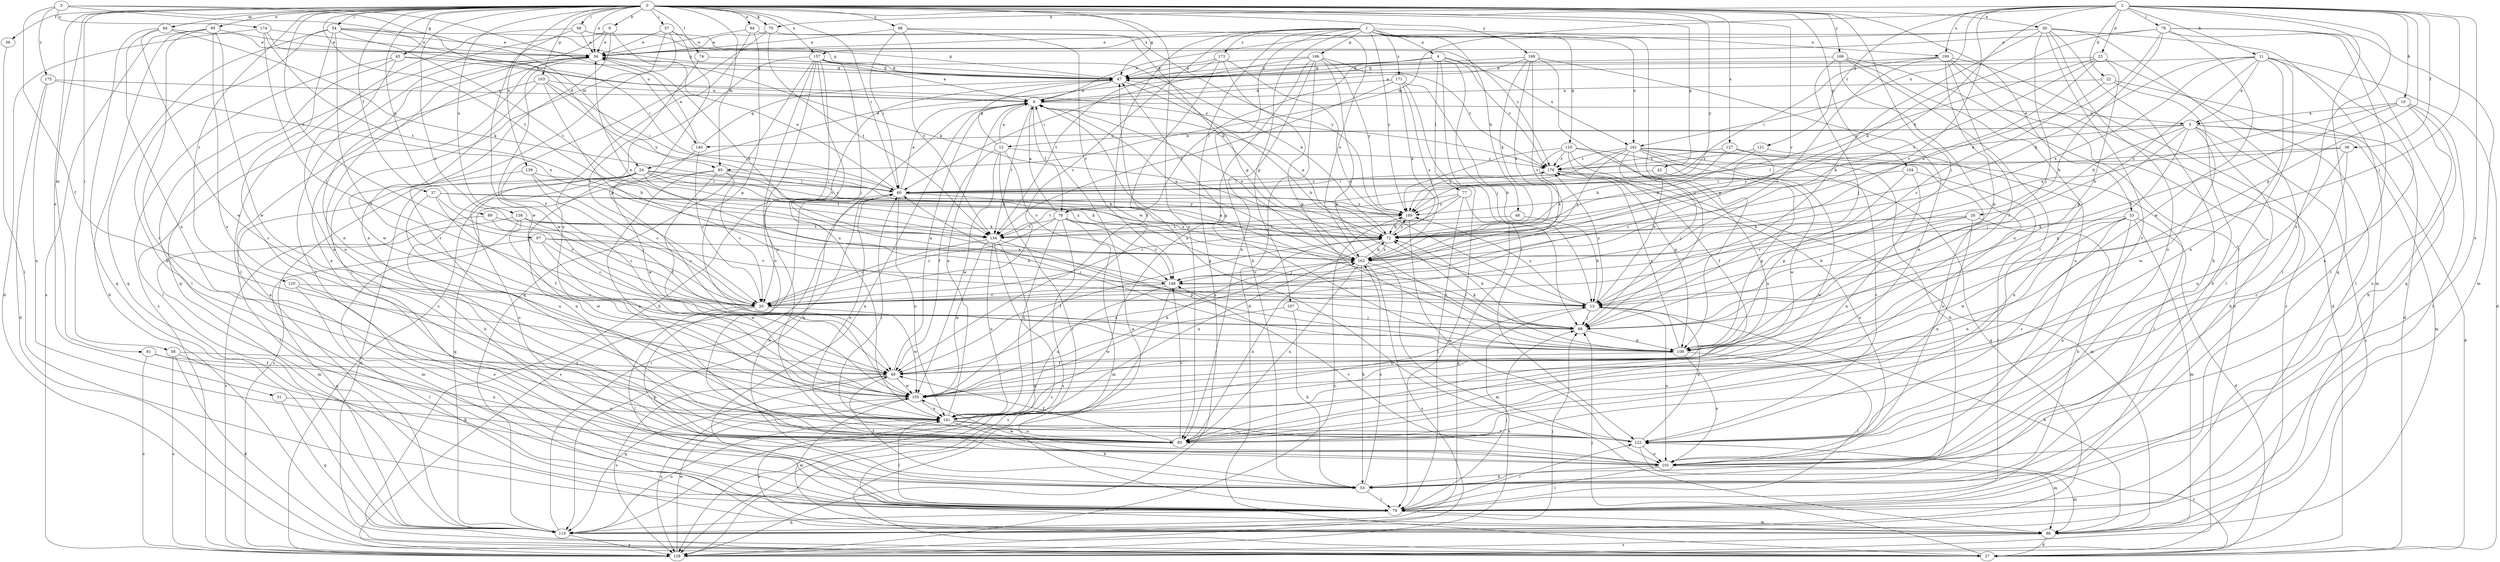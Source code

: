 strict digraph  {
0;
1;
2;
3;
4;
5;
6;
9;
10;
11;
12;
13;
20;
22;
23;
24;
26;
27;
30;
31;
33;
34;
36;
37;
38;
40;
42;
45;
47;
48;
53;
54;
56;
57;
58;
60;
66;
70;
72;
74;
76;
77;
78;
79;
81;
84;
85;
86;
89;
93;
94;
95;
97;
98;
100;
101;
103;
104;
106;
107;
109;
110;
115;
120;
121;
122;
127;
128;
134;
138;
139;
140;
141;
148;
155;
157;
161;
162;
166;
168;
169;
171;
173;
174;
175;
176;
0 -> 9  [label=b];
0 -> 20  [label=c];
0 -> 30  [label=e];
0 -> 31  [label=e];
0 -> 33  [label=e];
0 -> 34  [label=e];
0 -> 36  [label=f];
0 -> 37  [label=f];
0 -> 42  [label=g];
0 -> 45  [label=g];
0 -> 47  [label=g];
0 -> 54  [label=i];
0 -> 56  [label=i];
0 -> 57  [label=i];
0 -> 58  [label=i];
0 -> 60  [label=i];
0 -> 66  [label=j];
0 -> 70  [label=k];
0 -> 74  [label=l];
0 -> 81  [label=m];
0 -> 84  [label=m];
0 -> 85  [label=m];
0 -> 89  [label=n];
0 -> 93  [label=n];
0 -> 94  [label=o];
0 -> 95  [label=o];
0 -> 97  [label=o];
0 -> 98  [label=o];
0 -> 103  [label=p];
0 -> 104  [label=p];
0 -> 120  [label=r];
0 -> 127  [label=s];
0 -> 134  [label=t];
0 -> 138  [label=u];
0 -> 139  [label=u];
0 -> 148  [label=v];
0 -> 157  [label=x];
0 -> 166  [label=y];
0 -> 168  [label=y];
0 -> 169  [label=y];
1 -> 4  [label=a];
1 -> 20  [label=c];
1 -> 48  [label=h];
1 -> 53  [label=h];
1 -> 100  [label=o];
1 -> 106  [label=p];
1 -> 107  [label=p];
1 -> 109  [label=p];
1 -> 110  [label=q];
1 -> 128  [label=s];
1 -> 155  [label=w];
1 -> 157  [label=x];
1 -> 161  [label=x];
1 -> 169  [label=y];
1 -> 171  [label=z];
1 -> 173  [label=z];
2 -> 10  [label=b];
2 -> 11  [label=b];
2 -> 20  [label=c];
2 -> 22  [label=d];
2 -> 23  [label=d];
2 -> 38  [label=f];
2 -> 66  [label=j];
2 -> 70  [label=k];
2 -> 72  [label=k];
2 -> 76  [label=l];
2 -> 85  [label=m];
2 -> 93  [label=n];
2 -> 100  [label=o];
2 -> 101  [label=o];
2 -> 109  [label=p];
2 -> 115  [label=q];
2 -> 121  [label=r];
2 -> 161  [label=x];
3 -> 24  [label=d];
3 -> 40  [label=f];
3 -> 85  [label=m];
3 -> 140  [label=u];
3 -> 174  [label=z];
3 -> 175  [label=z];
4 -> 24  [label=d];
4 -> 47  [label=g];
4 -> 66  [label=j];
4 -> 77  [label=l];
4 -> 78  [label=l];
4 -> 122  [label=r];
4 -> 161  [label=x];
4 -> 176  [label=z];
5 -> 12  [label=b];
5 -> 26  [label=d];
5 -> 27  [label=d];
5 -> 53  [label=h];
5 -> 66  [label=j];
5 -> 78  [label=l];
5 -> 86  [label=m];
5 -> 109  [label=p];
5 -> 128  [label=s];
5 -> 140  [label=u];
5 -> 155  [label=w];
6 -> 5  [label=a];
6 -> 78  [label=l];
6 -> 115  [label=q];
6 -> 134  [label=t];
6 -> 162  [label=x];
9 -> 34  [label=e];
9 -> 72  [label=k];
9 -> 79  [label=l];
9 -> 115  [label=q];
9 -> 122  [label=r];
10 -> 5  [label=a];
10 -> 13  [label=b];
10 -> 53  [label=h];
10 -> 79  [label=l];
10 -> 101  [label=o];
10 -> 162  [label=x];
11 -> 5  [label=a];
11 -> 13  [label=b];
11 -> 27  [label=d];
11 -> 47  [label=g];
11 -> 72  [label=k];
11 -> 93  [label=n];
11 -> 101  [label=o];
11 -> 122  [label=r];
11 -> 162  [label=x];
12 -> 6  [label=a];
12 -> 40  [label=f];
12 -> 47  [label=g];
12 -> 79  [label=l];
12 -> 148  [label=v];
12 -> 155  [label=w];
12 -> 176  [label=z];
13 -> 66  [label=j];
13 -> 101  [label=o];
13 -> 128  [label=s];
13 -> 169  [label=y];
13 -> 176  [label=z];
20 -> 53  [label=h];
20 -> 79  [label=l];
20 -> 155  [label=w];
22 -> 6  [label=a];
22 -> 20  [label=c];
22 -> 27  [label=d];
22 -> 53  [label=h];
23 -> 47  [label=g];
23 -> 79  [label=l];
23 -> 109  [label=p];
23 -> 134  [label=t];
23 -> 162  [label=x];
23 -> 169  [label=y];
24 -> 27  [label=d];
24 -> 53  [label=h];
24 -> 60  [label=i];
24 -> 72  [label=k];
24 -> 93  [label=n];
24 -> 101  [label=o];
24 -> 128  [label=s];
24 -> 134  [label=t];
24 -> 162  [label=x];
24 -> 169  [label=y];
26 -> 13  [label=b];
26 -> 53  [label=h];
26 -> 72  [label=k];
26 -> 93  [label=n];
26 -> 148  [label=v];
27 -> 6  [label=a];
27 -> 66  [label=j];
27 -> 122  [label=r];
30 -> 6  [label=a];
30 -> 13  [label=b];
30 -> 34  [label=e];
30 -> 53  [label=h];
30 -> 66  [label=j];
30 -> 79  [label=l];
30 -> 86  [label=m];
30 -> 101  [label=o];
30 -> 122  [label=r];
31 -> 115  [label=q];
31 -> 141  [label=u];
33 -> 27  [label=d];
33 -> 72  [label=k];
33 -> 86  [label=m];
33 -> 93  [label=n];
33 -> 101  [label=o];
33 -> 122  [label=r];
33 -> 155  [label=w];
34 -> 47  [label=g];
34 -> 93  [label=n];
34 -> 155  [label=w];
34 -> 162  [label=x];
36 -> 79  [label=l];
37 -> 20  [label=c];
37 -> 40  [label=f];
37 -> 72  [label=k];
37 -> 141  [label=u];
37 -> 169  [label=y];
38 -> 122  [label=r];
38 -> 141  [label=u];
38 -> 169  [label=y];
38 -> 176  [label=z];
40 -> 6  [label=a];
40 -> 115  [label=q];
40 -> 128  [label=s];
40 -> 155  [label=w];
40 -> 162  [label=x];
42 -> 60  [label=i];
42 -> 109  [label=p];
45 -> 47  [label=g];
45 -> 79  [label=l];
45 -> 93  [label=n];
45 -> 128  [label=s];
45 -> 176  [label=z];
47 -> 6  [label=a];
47 -> 13  [label=b];
47 -> 20  [label=c];
48 -> 13  [label=b];
48 -> 134  [label=t];
53 -> 40  [label=f];
53 -> 79  [label=l];
53 -> 162  [label=x];
54 -> 34  [label=e];
54 -> 40  [label=f];
54 -> 47  [label=g];
54 -> 53  [label=h];
54 -> 60  [label=i];
54 -> 115  [label=q];
54 -> 122  [label=r];
54 -> 134  [label=t];
56 -> 27  [label=d];
56 -> 40  [label=f];
56 -> 53  [label=h];
56 -> 128  [label=s];
57 -> 34  [label=e];
57 -> 47  [label=g];
57 -> 79  [label=l];
57 -> 93  [label=n];
57 -> 109  [label=p];
58 -> 34  [label=e];
58 -> 47  [label=g];
58 -> 79  [label=l];
58 -> 155  [label=w];
58 -> 176  [label=z];
60 -> 6  [label=a];
60 -> 34  [label=e];
60 -> 53  [label=h];
60 -> 93  [label=n];
60 -> 128  [label=s];
60 -> 141  [label=u];
60 -> 162  [label=x];
60 -> 169  [label=y];
60 -> 176  [label=z];
66 -> 6  [label=a];
66 -> 72  [label=k];
66 -> 109  [label=p];
70 -> 34  [label=e];
70 -> 40  [label=f];
70 -> 134  [label=t];
70 -> 169  [label=y];
72 -> 6  [label=a];
72 -> 40  [label=f];
72 -> 141  [label=u];
72 -> 162  [label=x];
72 -> 169  [label=y];
74 -> 20  [label=c];
74 -> 47  [label=g];
76 -> 13  [label=b];
76 -> 34  [label=e];
76 -> 72  [label=k];
76 -> 79  [label=l];
76 -> 86  [label=m];
76 -> 115  [label=q];
76 -> 155  [label=w];
76 -> 162  [label=x];
77 -> 20  [label=c];
77 -> 79  [label=l];
77 -> 115  [label=q];
77 -> 134  [label=t];
77 -> 169  [label=y];
78 -> 6  [label=a];
78 -> 20  [label=c];
78 -> 66  [label=j];
78 -> 86  [label=m];
78 -> 128  [label=s];
78 -> 134  [label=t];
78 -> 141  [label=u];
78 -> 148  [label=v];
79 -> 6  [label=a];
79 -> 66  [label=j];
79 -> 86  [label=m];
79 -> 115  [label=q];
79 -> 122  [label=r];
81 -> 40  [label=f];
81 -> 93  [label=n];
81 -> 128  [label=s];
84 -> 34  [label=e];
84 -> 72  [label=k];
84 -> 115  [label=q];
84 -> 141  [label=u];
84 -> 155  [label=w];
85 -> 20  [label=c];
85 -> 40  [label=f];
85 -> 60  [label=i];
85 -> 72  [label=k];
85 -> 93  [label=n];
85 -> 115  [label=q];
86 -> 13  [label=b];
86 -> 27  [label=d];
86 -> 128  [label=s];
86 -> 141  [label=u];
89 -> 20  [label=c];
89 -> 86  [label=m];
89 -> 134  [label=t];
93 -> 40  [label=f];
93 -> 148  [label=v];
93 -> 162  [label=x];
94 -> 34  [label=e];
94 -> 72  [label=k];
94 -> 109  [label=p];
94 -> 141  [label=u];
95 -> 27  [label=d];
95 -> 34  [label=e];
95 -> 122  [label=r];
95 -> 128  [label=s];
95 -> 141  [label=u];
95 -> 155  [label=w];
97 -> 20  [label=c];
97 -> 115  [label=q];
97 -> 148  [label=v];
97 -> 155  [label=w];
97 -> 162  [label=x];
98 -> 34  [label=e];
98 -> 60  [label=i];
98 -> 134  [label=t];
98 -> 148  [label=v];
98 -> 162  [label=x];
100 -> 20  [label=c];
100 -> 27  [label=d];
100 -> 40  [label=f];
100 -> 47  [label=g];
100 -> 60  [label=i];
100 -> 79  [label=l];
100 -> 109  [label=p];
100 -> 128  [label=s];
101 -> 34  [label=e];
101 -> 53  [label=h];
101 -> 79  [label=l];
101 -> 86  [label=m];
101 -> 148  [label=v];
101 -> 155  [label=w];
103 -> 6  [label=a];
103 -> 13  [label=b];
103 -> 60  [label=i];
103 -> 79  [label=l];
103 -> 155  [label=w];
103 -> 169  [label=y];
104 -> 60  [label=i];
104 -> 79  [label=l];
104 -> 93  [label=n];
104 -> 109  [label=p];
106 -> 27  [label=d];
106 -> 47  [label=g];
106 -> 60  [label=i];
106 -> 93  [label=n];
106 -> 109  [label=p];
106 -> 141  [label=u];
106 -> 169  [label=y];
106 -> 176  [label=z];
107 -> 53  [label=h];
107 -> 66  [label=j];
107 -> 155  [label=w];
109 -> 40  [label=f];
109 -> 47  [label=g];
109 -> 60  [label=i];
109 -> 72  [label=k];
109 -> 79  [label=l];
109 -> 101  [label=o];
109 -> 176  [label=z];
110 -> 40  [label=f];
110 -> 109  [label=p];
110 -> 115  [label=q];
110 -> 141  [label=u];
110 -> 162  [label=x];
110 -> 169  [label=y];
110 -> 176  [label=z];
115 -> 34  [label=e];
115 -> 60  [label=i];
115 -> 66  [label=j];
115 -> 128  [label=s];
115 -> 141  [label=u];
120 -> 20  [label=c];
120 -> 79  [label=l];
120 -> 101  [label=o];
121 -> 72  [label=k];
121 -> 93  [label=n];
121 -> 176  [label=z];
122 -> 13  [label=b];
122 -> 47  [label=g];
122 -> 60  [label=i];
122 -> 86  [label=m];
122 -> 101  [label=o];
127 -> 20  [label=c];
127 -> 72  [label=k];
127 -> 79  [label=l];
127 -> 176  [label=z];
128 -> 155  [label=w];
128 -> 169  [label=y];
134 -> 20  [label=c];
134 -> 109  [label=p];
134 -> 115  [label=q];
134 -> 128  [label=s];
134 -> 141  [label=u];
134 -> 155  [label=w];
138 -> 13  [label=b];
138 -> 20  [label=c];
138 -> 72  [label=k];
138 -> 86  [label=m];
138 -> 128  [label=s];
138 -> 155  [label=w];
139 -> 20  [label=c];
139 -> 60  [label=i];
139 -> 66  [label=j];
139 -> 79  [label=l];
140 -> 20  [label=c];
140 -> 34  [label=e];
140 -> 47  [label=g];
140 -> 155  [label=w];
141 -> 6  [label=a];
141 -> 13  [label=b];
141 -> 34  [label=e];
141 -> 53  [label=h];
141 -> 79  [label=l];
141 -> 93  [label=n];
141 -> 122  [label=r];
148 -> 13  [label=b];
148 -> 20  [label=c];
148 -> 34  [label=e];
148 -> 128  [label=s];
148 -> 141  [label=u];
155 -> 72  [label=k];
155 -> 86  [label=m];
155 -> 128  [label=s];
155 -> 141  [label=u];
157 -> 6  [label=a];
157 -> 27  [label=d];
157 -> 47  [label=g];
157 -> 66  [label=j];
157 -> 72  [label=k];
157 -> 93  [label=n];
157 -> 101  [label=o];
157 -> 115  [label=q];
157 -> 128  [label=s];
157 -> 141  [label=u];
161 -> 13  [label=b];
161 -> 53  [label=h];
161 -> 66  [label=j];
161 -> 93  [label=n];
161 -> 101  [label=o];
161 -> 122  [label=r];
161 -> 155  [label=w];
161 -> 162  [label=x];
161 -> 169  [label=y];
161 -> 176  [label=z];
162 -> 6  [label=a];
162 -> 47  [label=g];
162 -> 53  [label=h];
162 -> 72  [label=k];
162 -> 86  [label=m];
162 -> 93  [label=n];
162 -> 128  [label=s];
162 -> 148  [label=v];
166 -> 47  [label=g];
166 -> 66  [label=j];
166 -> 101  [label=o];
166 -> 122  [label=r];
166 -> 128  [label=s];
166 -> 141  [label=u];
168 -> 6  [label=a];
168 -> 47  [label=g];
168 -> 66  [label=j];
168 -> 72  [label=k];
168 -> 93  [label=n];
168 -> 148  [label=v];
168 -> 162  [label=x];
169 -> 72  [label=k];
169 -> 101  [label=o];
169 -> 134  [label=t];
171 -> 6  [label=a];
171 -> 13  [label=b];
171 -> 72  [label=k];
171 -> 79  [label=l];
171 -> 134  [label=t];
171 -> 162  [label=x];
173 -> 13  [label=b];
173 -> 40  [label=f];
173 -> 47  [label=g];
173 -> 109  [label=p];
173 -> 134  [label=t];
174 -> 6  [label=a];
174 -> 27  [label=d];
174 -> 34  [label=e];
174 -> 66  [label=j];
174 -> 134  [label=t];
175 -> 6  [label=a];
175 -> 27  [label=d];
175 -> 93  [label=n];
175 -> 162  [label=x];
176 -> 60  [label=i];
176 -> 86  [label=m];
176 -> 101  [label=o];
}
